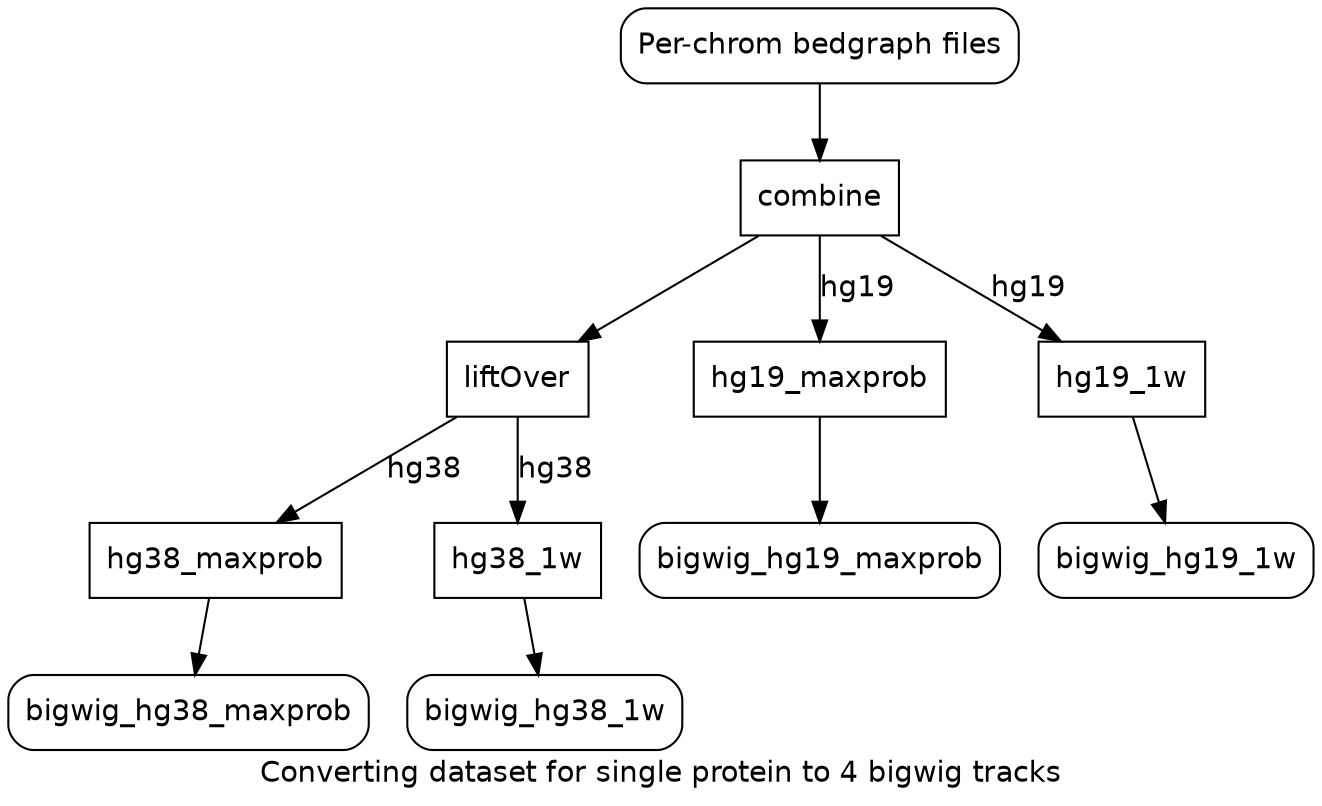 digraph {
  graph [fontname = "helvetica", dpi=300];
  node [fontname = "helvetica"];
  edge [fontname = "helvetica"];

  label="Converting dataset for single protein to 4 bigwig tracks"

  node[shape="box", style="rounded"]
    bedgraph_files; bigwig_hg19_1w; bigwig_hg19_maxprob; bigwig_hg38_1w; bigwig_hg38_maxprob;

  node[shape="box",style=""]

  bedgraph_files->combine
  combine->liftover
  combine->hg19_maxprob[label="hg19"]
  liftover->hg38_maxprob[label="hg38"]
  combine->hg19_1w[label="hg19"]
  liftover->hg38_1w[label="hg38"]

  hg19_1w->bigwig_hg19_1w
  hg19_maxprob->bigwig_hg19_maxprob
  hg38_1w->bigwig_hg38_1w
  hg38_maxprob->bigwig_hg38_maxprob


  bedgraph_files[label="Per-chrom bedgraph files"]
  liftover[label="liftOver"]
}

# Process is rectangle
# input/output is parallelogram
# roundrects for start/end
